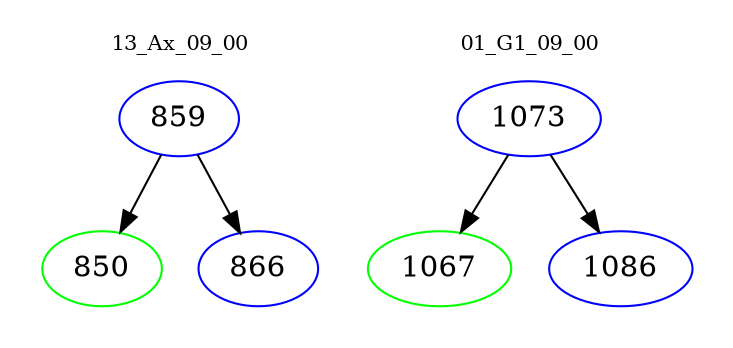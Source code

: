digraph{
subgraph cluster_0 {
color = white
label = "13_Ax_09_00";
fontsize=10;
T0_859 [label="859", color="blue"]
T0_859 -> T0_850 [color="black"]
T0_850 [label="850", color="green"]
T0_859 -> T0_866 [color="black"]
T0_866 [label="866", color="blue"]
}
subgraph cluster_1 {
color = white
label = "01_G1_09_00";
fontsize=10;
T1_1073 [label="1073", color="blue"]
T1_1073 -> T1_1067 [color="black"]
T1_1067 [label="1067", color="green"]
T1_1073 -> T1_1086 [color="black"]
T1_1086 [label="1086", color="blue"]
}
}
